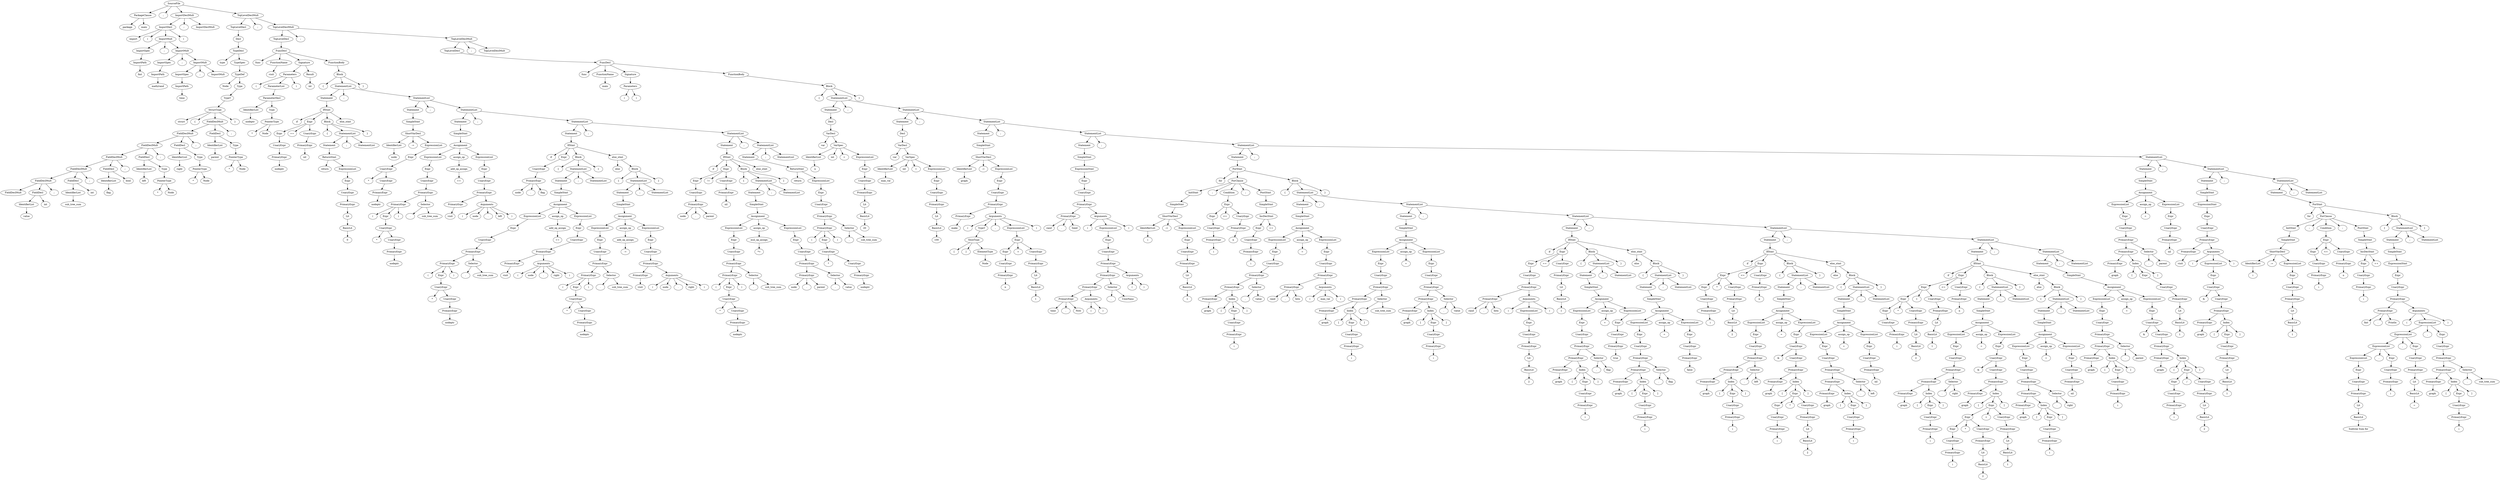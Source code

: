 digraph ParseTree {
0[label="SourceFile"]; 1[label="PackageClause"]; 0->1 ;
1[label="PackageClause"]; 2[label="package"]; 1->2 ;
1[label="PackageClause"]; 3[label="main"]; 1->3 ;
0[label="SourceFile"]; 4[label=";"]; 0->4 ;
0[label="SourceFile"]; 5[label="ImportDeclMult"]; 0->5 ;
5[label="ImportDeclMult"]; 6[label="ImportDecl"]; 5->6 ;
6[label="ImportDecl"]; 7[label="import"]; 6->7 ;
6[label="ImportDecl"]; 8[label="("]; 6->8 ;
6[label="ImportDecl"]; 9[label="ImportMult"]; 6->9 ;
9[label="ImportMult"]; 10[label="ImportSpec"]; 9->10 ;
10[label="ImportSpec"]; 11[label="ImportPath"]; 10->11 ;
11[label="ImportPath"]; 12[label="fmt"]; 11->12 ;
9[label="ImportMult"]; 13[label=";"]; 9->13 ;
9[label="ImportMult"]; 14[label="ImportMult"]; 9->14 ;
14[label="ImportMult"]; 15[label="ImportSpec"]; 14->15 ;
15[label="ImportSpec"]; 16[label="ImportPath"]; 15->16 ;
16[label="ImportPath"]; 17[label="math/rand"]; 16->17 ;
14[label="ImportMult"]; 18[label=";"]; 14->18 ;
14[label="ImportMult"]; 19[label="ImportMult"]; 14->19 ;
19[label="ImportMult"]; 20[label="ImportSpec"]; 19->20 ;
20[label="ImportSpec"]; 21[label="ImportPath"]; 20->21 ;
21[label="ImportPath"]; 22[label="time"]; 21->22 ;
19[label="ImportMult"]; 23[label=";"]; 19->23 ;
19[label="ImportMult"]; 24[label="ImportMult"]; 19->24 ;
6[label="ImportDecl"]; 25[label=")"]; 6->25 ;
5[label="ImportDeclMult"]; 26[label=";"]; 5->26 ;
5[label="ImportDeclMult"]; 27[label="ImportDeclMult"]; 5->27 ;
0[label="SourceFile"]; 28[label="TopLevelDeclMult"]; 0->28 ;
28[label="TopLevelDeclMult"]; 29[label="TopLevelDecl"]; 28->29 ;
29[label="TopLevelDecl"]; 30[label="Decl"]; 29->30 ;
30[label="Decl"]; 31[label="TypeDecl"]; 30->31 ;
31[label="TypeDecl"]; 32[label="type"]; 31->32 ;
31[label="TypeDecl"]; 33[label="TypeSpec"]; 31->33 ;
33[label="TypeSpec"]; 34[label="TypeDef"]; 33->34 ;
34[label="TypeDef"]; 35[label="Node"]; 34->35 ;
34[label="TypeDef"]; 36[label="Type"]; 34->36 ;
36[label="Type"]; 37[label="TypeT"]; 36->37 ;
37[label="TypeT"]; 38[label="StructType"]; 37->38 ;
38[label="StructType"]; 39[label="struct"]; 38->39 ;
38[label="StructType"]; 40[label="{"]; 38->40 ;
38[label="StructType"]; 41[label="FieldDeclMult"]; 38->41 ;
41[label="FieldDeclMult"]; 42[label="FieldDeclMult"]; 41->42 ;
42[label="FieldDeclMult"]; 43[label="FieldDeclMult"]; 42->43 ;
43[label="FieldDeclMult"]; 44[label="FieldDeclMult"]; 43->44 ;
44[label="FieldDeclMult"]; 45[label="FieldDeclMult"]; 44->45 ;
45[label="FieldDeclMult"]; 46[label="FieldDeclMult"]; 45->46 ;
46[label="FieldDeclMult"]; 47[label="FieldDeclMult"]; 46->47 ;
46[label="FieldDeclMult"]; 48[label="FieldDecl"]; 46->48 ;
48[label="FieldDecl"]; 49[label="IdentifierList"]; 48->49 ;
49[label="IdentifierList"]; 50[label="value"]; 49->50 ;
48[label="FieldDecl"]; 51[label="int"]; 48->51 ;
46[label="FieldDeclMult"]; 52[label=";"]; 46->52 ;
45[label="FieldDeclMult"]; 53[label="FieldDecl"]; 45->53 ;
53[label="FieldDecl"]; 54[label="IdentifierList"]; 53->54 ;
54[label="IdentifierList"]; 55[label="sub_tree_sum"]; 54->55 ;
53[label="FieldDecl"]; 56[label="int"]; 53->56 ;
45[label="FieldDeclMult"]; 57[label=";"]; 45->57 ;
44[label="FieldDeclMult"]; 58[label="FieldDecl"]; 44->58 ;
58[label="FieldDecl"]; 59[label="IdentifierList"]; 58->59 ;
59[label="IdentifierList"]; 60[label="flag"]; 59->60 ;
58[label="FieldDecl"]; 61[label="bool"]; 58->61 ;
44[label="FieldDeclMult"]; 62[label=";"]; 44->62 ;
43[label="FieldDeclMult"]; 63[label="FieldDecl"]; 43->63 ;
63[label="FieldDecl"]; 64[label="IdentifierList"]; 63->64 ;
64[label="IdentifierList"]; 65[label="left"]; 64->65 ;
63[label="FieldDecl"]; 66[label="Type"]; 63->66 ;
66[label="Type"]; 67[label="PointerType"]; 66->67 ;
67[label="PointerType"]; 68[label="*"]; 67->68 ;
67[label="PointerType"]; 69[label="Node"]; 67->69 ;
43[label="FieldDeclMult"]; 70[label=";"]; 43->70 ;
42[label="FieldDeclMult"]; 71[label="FieldDecl"]; 42->71 ;
71[label="FieldDecl"]; 72[label="IdentifierList"]; 71->72 ;
72[label="IdentifierList"]; 73[label="right"]; 72->73 ;
71[label="FieldDecl"]; 74[label="Type"]; 71->74 ;
74[label="Type"]; 75[label="PointerType"]; 74->75 ;
75[label="PointerType"]; 76[label="*"]; 75->76 ;
75[label="PointerType"]; 77[label="Node"]; 75->77 ;
42[label="FieldDeclMult"]; 78[label=";"]; 42->78 ;
41[label="FieldDeclMult"]; 79[label="FieldDecl"]; 41->79 ;
79[label="FieldDecl"]; 80[label="IdentifierList"]; 79->80 ;
80[label="IdentifierList"]; 81[label="parent"]; 80->81 ;
79[label="FieldDecl"]; 82[label="Type"]; 79->82 ;
82[label="Type"]; 83[label="PointerType"]; 82->83 ;
83[label="PointerType"]; 84[label="*"]; 83->84 ;
83[label="PointerType"]; 85[label="Node"]; 83->85 ;
41[label="FieldDeclMult"]; 86[label=";"]; 41->86 ;
38[label="StructType"]; 87[label="}"]; 38->87 ;
28[label="TopLevelDeclMult"]; 88[label=";"]; 28->88 ;
28[label="TopLevelDeclMult"]; 89[label="TopLevelDeclMult"]; 28->89 ;
89[label="TopLevelDeclMult"]; 90[label="TopLevelDecl"]; 89->90 ;
90[label="TopLevelDecl"]; 91[label="FuncDecl"]; 90->91 ;
91[label="FuncDecl"]; 92[label="func"]; 91->92 ;
91[label="FuncDecl"]; 93[label="FunctionName"]; 91->93 ;
93[label="FunctionName"]; 94[label="visit"]; 93->94 ;
91[label="FuncDecl"]; 95[label="Signature"]; 91->95 ;
95[label="Signature"]; 96[label="Parameters"]; 95->96 ;
96[label="Parameters"]; 97[label="("]; 96->97 ;
96[label="Parameters"]; 98[label="ParameterList"]; 96->98 ;
98[label="ParameterList"]; 99[label="ParameterDecl"]; 98->99 ;
99[label="ParameterDecl"]; 100[label="IdentifierList"]; 99->100 ;
100[label="IdentifierList"]; 101[label="nodeptr"]; 100->101 ;
99[label="ParameterDecl"]; 102[label="Type"]; 99->102 ;
102[label="Type"]; 103[label="PointerType"]; 102->103 ;
103[label="PointerType"]; 104[label="*"]; 103->104 ;
103[label="PointerType"]; 105[label="Node"]; 103->105 ;
96[label="Parameters"]; 106[label=")"]; 96->106 ;
95[label="Signature"]; 107[label="Result"]; 95->107 ;
107[label="Result"]; 108[label="int"]; 107->108 ;
91[label="FuncDecl"]; 109[label="FunctionBody"]; 91->109 ;
109[label="FunctionBody"]; 110[label="Block"]; 109->110 ;
110[label="Block"]; 111[label="{"]; 110->111 ;
110[label="Block"]; 112[label="StatementList"]; 110->112 ;
112[label="StatementList"]; 113[label="Statement"]; 112->113 ;
113[label="Statement"]; 114[label="IfStmt"]; 113->114 ;
114[label="IfStmt"]; 115[label="if"]; 114->115 ;
114[label="IfStmt"]; 116[label="Expr"]; 114->116 ;
116[label="Expr"]; 117[label="Expr"]; 116->117 ;
117[label="Expr"]; 118[label="UnaryExpr"]; 117->118 ;
118[label="UnaryExpr"]; 119[label="PrimaryExpr"]; 118->119 ;
119[label="PrimaryExpr"]; 120[label="nodeptr"]; 119->120 ;
116[label="Expr"]; 121[label="=="]; 116->121 ;
116[label="Expr"]; 122[label="UnaryExpr"]; 116->122 ;
122[label="UnaryExpr"]; 123[label="PrimaryExpr"]; 122->123 ;
123[label="PrimaryExpr"]; 124[label="nil"]; 123->124 ;
114[label="IfStmt"]; 125[label="Block"]; 114->125 ;
125[label="Block"]; 126[label="{"]; 125->126 ;
125[label="Block"]; 127[label="StatementList"]; 125->127 ;
127[label="StatementList"]; 128[label="Statement"]; 127->128 ;
128[label="Statement"]; 129[label="ReturnStmt"]; 128->129 ;
129[label="ReturnStmt"]; 130[label="return"]; 129->130 ;
129[label="ReturnStmt"]; 131[label="ExpressionList"]; 129->131 ;
131[label="ExpressionList"]; 132[label="Expr"]; 131->132 ;
132[label="Expr"]; 133[label="UnaryExpr"]; 132->133 ;
133[label="UnaryExpr"]; 134[label="PrimaryExpr"]; 133->134 ;
134[label="PrimaryExpr"]; 135[label="Lit"]; 134->135 ;
135[label="Lit"]; 136[label="BasicLit"]; 135->136 ;
136[label="BasicLit"]; 137[label="0"]; 136->137 ;
127[label="StatementList"]; 138[label=";"]; 127->138 ;
127[label="StatementList"]; 139[label="StatementList"]; 127->139 ;
125[label="Block"]; 140[label="}"]; 125->140 ;
114[label="IfStmt"]; 141[label="else_stmt"]; 114->141 ;
112[label="StatementList"]; 142[label=";"]; 112->142 ;
112[label="StatementList"]; 143[label="StatementList"]; 112->143 ;
143[label="StatementList"]; 144[label="Statement"]; 143->144 ;
144[label="Statement"]; 145[label="SimpleStmt"]; 144->145 ;
145[label="SimpleStmt"]; 146[label="ShortVarDecl"]; 145->146 ;
146[label="ShortVarDecl"]; 147[label="IdentifierList"]; 146->147 ;
147[label="IdentifierList"]; 148[label="node"]; 147->148 ;
146[label="ShortVarDecl"]; 149[label=":="]; 146->149 ;
146[label="ShortVarDecl"]; 150[label="ExpressionList"]; 146->150 ;
150[label="ExpressionList"]; 151[label="Expr"]; 150->151 ;
151[label="Expr"]; 152[label="UnaryExpr"]; 151->152 ;
152[label="UnaryExpr"]; 153[label="*"]; 152->153 ;
152[label="UnaryExpr"]; 154[label="UnaryExpr"]; 152->154 ;
154[label="UnaryExpr"]; 155[label="PrimaryExpr"]; 154->155 ;
155[label="PrimaryExpr"]; 156[label="nodeptr"]; 155->156 ;
143[label="StatementList"]; 157[label=";"]; 143->157 ;
143[label="StatementList"]; 158[label="StatementList"]; 143->158 ;
158[label="StatementList"]; 159[label="Statement"]; 158->159 ;
159[label="Statement"]; 160[label="SimpleStmt"]; 159->160 ;
160[label="SimpleStmt"]; 161[label="Assignment"]; 160->161 ;
161[label="Assignment"]; 162[label="ExpressionList"]; 161->162 ;
162[label="ExpressionList"]; 163[label="Expr"]; 162->163 ;
163[label="Expr"]; 164[label="UnaryExpr"]; 163->164 ;
164[label="UnaryExpr"]; 165[label="PrimaryExpr"]; 164->165 ;
165[label="PrimaryExpr"]; 166[label="PrimaryExpr"]; 165->166 ;
166[label="PrimaryExpr"]; 167[label="("]; 166->167 ;
166[label="PrimaryExpr"]; 168[label="Expr"]; 166->168 ;
168[label="Expr"]; 169[label="UnaryExpr"]; 168->169 ;
169[label="UnaryExpr"]; 170[label="*"]; 169->170 ;
169[label="UnaryExpr"]; 171[label="UnaryExpr"]; 169->171 ;
171[label="UnaryExpr"]; 172[label="PrimaryExpr"]; 171->172 ;
172[label="PrimaryExpr"]; 173[label="nodeptr"]; 172->173 ;
166[label="PrimaryExpr"]; 174[label=")"]; 166->174 ;
165[label="PrimaryExpr"]; 175[label="Selector"]; 165->175 ;
175[label="Selector"]; 176[label="."]; 175->176 ;
175[label="Selector"]; 177[label="sub_tree_sum"]; 175->177 ;
161[label="Assignment"]; 178[label="assign_op"]; 161->178 ;
178[label="assign_op"]; 179[label="add_op_assign"]; 178->179 ;
179[label="add_op_assign"]; 180[label="+="]; 179->180 ;
161[label="Assignment"]; 181[label="ExpressionList"]; 161->181 ;
181[label="ExpressionList"]; 182[label="Expr"]; 181->182 ;
182[label="Expr"]; 183[label="UnaryExpr"]; 182->183 ;
183[label="UnaryExpr"]; 184[label="PrimaryExpr"]; 183->184 ;
184[label="PrimaryExpr"]; 185[label="PrimaryExpr"]; 184->185 ;
185[label="PrimaryExpr"]; 186[label="visit"]; 185->186 ;
184[label="PrimaryExpr"]; 187[label="Arguments"]; 184->187 ;
187[label="Arguments"]; 188[label="("]; 187->188 ;
187[label="Arguments"]; 189[label="node"]; 187->189 ;
187[label="Arguments"]; 190[label="."]; 187->190 ;
187[label="Arguments"]; 191[label="left"]; 187->191 ;
187[label="Arguments"]; 192[label=")"]; 187->192 ;
158[label="StatementList"]; 193[label=";"]; 158->193 ;
158[label="StatementList"]; 194[label="StatementList"]; 158->194 ;
194[label="StatementList"]; 195[label="Statement"]; 194->195 ;
195[label="Statement"]; 196[label="IfStmt"]; 195->196 ;
196[label="IfStmt"]; 197[label="if"]; 196->197 ;
196[label="IfStmt"]; 198[label="Expr"]; 196->198 ;
198[label="Expr"]; 199[label="UnaryExpr"]; 198->199 ;
199[label="UnaryExpr"]; 200[label="PrimaryExpr"]; 199->200 ;
200[label="PrimaryExpr"]; 201[label="node"]; 200->201 ;
200[label="PrimaryExpr"]; 202[label="."]; 200->202 ;
200[label="PrimaryExpr"]; 203[label="flag"]; 200->203 ;
196[label="IfStmt"]; 204[label="Block"]; 196->204 ;
204[label="Block"]; 205[label="{"]; 204->205 ;
204[label="Block"]; 206[label="StatementList"]; 204->206 ;
206[label="StatementList"]; 207[label="Statement"]; 206->207 ;
207[label="Statement"]; 208[label="SimpleStmt"]; 207->208 ;
208[label="SimpleStmt"]; 209[label="Assignment"]; 208->209 ;
209[label="Assignment"]; 210[label="ExpressionList"]; 209->210 ;
210[label="ExpressionList"]; 211[label="Expr"]; 210->211 ;
211[label="Expr"]; 212[label="UnaryExpr"]; 211->212 ;
212[label="UnaryExpr"]; 213[label="PrimaryExpr"]; 212->213 ;
213[label="PrimaryExpr"]; 214[label="PrimaryExpr"]; 213->214 ;
214[label="PrimaryExpr"]; 215[label="("]; 214->215 ;
214[label="PrimaryExpr"]; 216[label="Expr"]; 214->216 ;
216[label="Expr"]; 217[label="UnaryExpr"]; 216->217 ;
217[label="UnaryExpr"]; 218[label="*"]; 217->218 ;
217[label="UnaryExpr"]; 219[label="UnaryExpr"]; 217->219 ;
219[label="UnaryExpr"]; 220[label="PrimaryExpr"]; 219->220 ;
220[label="PrimaryExpr"]; 221[label="nodeptr"]; 220->221 ;
214[label="PrimaryExpr"]; 222[label=")"]; 214->222 ;
213[label="PrimaryExpr"]; 223[label="Selector"]; 213->223 ;
223[label="Selector"]; 224[label="."]; 223->224 ;
223[label="Selector"]; 225[label="sub_tree_sum"]; 223->225 ;
209[label="Assignment"]; 226[label="assign_op"]; 209->226 ;
226[label="assign_op"]; 227[label="add_op_assign"]; 226->227 ;
227[label="add_op_assign"]; 228[label="+="]; 227->228 ;
209[label="Assignment"]; 229[label="ExpressionList"]; 209->229 ;
229[label="ExpressionList"]; 230[label="Expr"]; 229->230 ;
230[label="Expr"]; 231[label="UnaryExpr"]; 230->231 ;
231[label="UnaryExpr"]; 232[label="PrimaryExpr"]; 231->232 ;
232[label="PrimaryExpr"]; 233[label="PrimaryExpr"]; 232->233 ;
233[label="PrimaryExpr"]; 234[label="visit"]; 233->234 ;
232[label="PrimaryExpr"]; 235[label="Arguments"]; 232->235 ;
235[label="Arguments"]; 236[label="("]; 235->236 ;
235[label="Arguments"]; 237[label="node"]; 235->237 ;
235[label="Arguments"]; 238[label="."]; 235->238 ;
235[label="Arguments"]; 239[label="right"]; 235->239 ;
235[label="Arguments"]; 240[label=")"]; 235->240 ;
206[label="StatementList"]; 241[label=";"]; 206->241 ;
206[label="StatementList"]; 242[label="StatementList"]; 206->242 ;
204[label="Block"]; 243[label="}"]; 204->243 ;
196[label="IfStmt"]; 244[label="else_stmt"]; 196->244 ;
244[label="else_stmt"]; 245[label="else"]; 244->245 ;
244[label="else_stmt"]; 246[label="Block"]; 244->246 ;
246[label="Block"]; 247[label="{"]; 246->247 ;
246[label="Block"]; 248[label="StatementList"]; 246->248 ;
248[label="StatementList"]; 249[label="Statement"]; 248->249 ;
249[label="Statement"]; 250[label="SimpleStmt"]; 249->250 ;
250[label="SimpleStmt"]; 251[label="Assignment"]; 250->251 ;
251[label="Assignment"]; 252[label="ExpressionList"]; 251->252 ;
252[label="ExpressionList"]; 253[label="Expr"]; 252->253 ;
253[label="Expr"]; 254[label="UnaryExpr"]; 253->254 ;
254[label="UnaryExpr"]; 255[label="PrimaryExpr"]; 254->255 ;
255[label="PrimaryExpr"]; 256[label="PrimaryExpr"]; 255->256 ;
256[label="PrimaryExpr"]; 257[label="("]; 256->257 ;
256[label="PrimaryExpr"]; 258[label="Expr"]; 256->258 ;
258[label="Expr"]; 259[label="UnaryExpr"]; 258->259 ;
259[label="UnaryExpr"]; 260[label="*"]; 259->260 ;
259[label="UnaryExpr"]; 261[label="UnaryExpr"]; 259->261 ;
261[label="UnaryExpr"]; 262[label="PrimaryExpr"]; 261->262 ;
262[label="PrimaryExpr"]; 263[label="nodeptr"]; 262->263 ;
256[label="PrimaryExpr"]; 264[label=")"]; 256->264 ;
255[label="PrimaryExpr"]; 265[label="Selector"]; 255->265 ;
265[label="Selector"]; 266[label="."]; 265->266 ;
265[label="Selector"]; 267[label="sub_tree_sum"]; 265->267 ;
251[label="Assignment"]; 268[label="assign_op"]; 251->268 ;
268[label="assign_op"]; 269[label="add_op_assign"]; 268->269 ;
269[label="add_op_assign"]; 270[label="-="]; 269->270 ;
251[label="Assignment"]; 271[label="ExpressionList"]; 251->271 ;
271[label="ExpressionList"]; 272[label="Expr"]; 271->272 ;
272[label="Expr"]; 273[label="UnaryExpr"]; 272->273 ;
273[label="UnaryExpr"]; 274[label="PrimaryExpr"]; 273->274 ;
274[label="PrimaryExpr"]; 275[label="PrimaryExpr"]; 274->275 ;
275[label="PrimaryExpr"]; 276[label="visit"]; 275->276 ;
274[label="PrimaryExpr"]; 277[label="Arguments"]; 274->277 ;
277[label="Arguments"]; 278[label="("]; 277->278 ;
277[label="Arguments"]; 279[label="node"]; 277->279 ;
277[label="Arguments"]; 280[label="."]; 277->280 ;
277[label="Arguments"]; 281[label="right"]; 277->281 ;
277[label="Arguments"]; 282[label=")"]; 277->282 ;
248[label="StatementList"]; 283[label=";"]; 248->283 ;
248[label="StatementList"]; 284[label="StatementList"]; 248->284 ;
246[label="Block"]; 285[label="}"]; 246->285 ;
194[label="StatementList"]; 286[label=";"]; 194->286 ;
194[label="StatementList"]; 287[label="StatementList"]; 194->287 ;
287[label="StatementList"]; 288[label="Statement"]; 287->288 ;
288[label="Statement"]; 289[label="IfStmt"]; 288->289 ;
289[label="IfStmt"]; 290[label="if"]; 289->290 ;
289[label="IfStmt"]; 291[label="Expr"]; 289->291 ;
291[label="Expr"]; 292[label="Expr"]; 291->292 ;
292[label="Expr"]; 293[label="UnaryExpr"]; 292->293 ;
293[label="UnaryExpr"]; 294[label="PrimaryExpr"]; 293->294 ;
294[label="PrimaryExpr"]; 295[label="node"]; 294->295 ;
294[label="PrimaryExpr"]; 296[label="."]; 294->296 ;
294[label="PrimaryExpr"]; 297[label="parent"]; 294->297 ;
291[label="Expr"]; 298[label="!="]; 291->298 ;
291[label="Expr"]; 299[label="UnaryExpr"]; 291->299 ;
299[label="UnaryExpr"]; 300[label="PrimaryExpr"]; 299->300 ;
300[label="PrimaryExpr"]; 301[label="nil"]; 300->301 ;
289[label="IfStmt"]; 302[label="Block"]; 289->302 ;
302[label="Block"]; 303[label="{"]; 302->303 ;
302[label="Block"]; 304[label="StatementList"]; 302->304 ;
304[label="StatementList"]; 305[label="Statement"]; 304->305 ;
305[label="Statement"]; 306[label="SimpleStmt"]; 305->306 ;
306[label="SimpleStmt"]; 307[label="Assignment"]; 306->307 ;
307[label="Assignment"]; 308[label="ExpressionList"]; 307->308 ;
308[label="ExpressionList"]; 309[label="Expr"]; 308->309 ;
309[label="Expr"]; 310[label="UnaryExpr"]; 309->310 ;
310[label="UnaryExpr"]; 311[label="PrimaryExpr"]; 310->311 ;
311[label="PrimaryExpr"]; 312[label="PrimaryExpr"]; 311->312 ;
312[label="PrimaryExpr"]; 313[label="("]; 312->313 ;
312[label="PrimaryExpr"]; 314[label="Expr"]; 312->314 ;
314[label="Expr"]; 315[label="UnaryExpr"]; 314->315 ;
315[label="UnaryExpr"]; 316[label="*"]; 315->316 ;
315[label="UnaryExpr"]; 317[label="UnaryExpr"]; 315->317 ;
317[label="UnaryExpr"]; 318[label="PrimaryExpr"]; 317->318 ;
318[label="PrimaryExpr"]; 319[label="nodeptr"]; 318->319 ;
312[label="PrimaryExpr"]; 320[label=")"]; 312->320 ;
311[label="PrimaryExpr"]; 321[label="Selector"]; 311->321 ;
321[label="Selector"]; 322[label="."]; 321->322 ;
321[label="Selector"]; 323[label="sub_tree_sum"]; 321->323 ;
307[label="Assignment"]; 324[label="assign_op"]; 307->324 ;
324[label="assign_op"]; 325[label="mul_op_assign"]; 324->325 ;
325[label="mul_op_assign"]; 326[label="*="]; 325->326 ;
307[label="Assignment"]; 327[label="ExpressionList"]; 307->327 ;
327[label="ExpressionList"]; 328[label="Expr"]; 327->328 ;
328[label="Expr"]; 329[label="UnaryExpr"]; 328->329 ;
329[label="UnaryExpr"]; 330[label="PrimaryExpr"]; 329->330 ;
330[label="PrimaryExpr"]; 331[label="PrimaryExpr"]; 330->331 ;
331[label="PrimaryExpr"]; 332[label="node"]; 331->332 ;
331[label="PrimaryExpr"]; 333[label="."]; 331->333 ;
331[label="PrimaryExpr"]; 334[label="parent"]; 331->334 ;
330[label="PrimaryExpr"]; 335[label="Selector"]; 330->335 ;
335[label="Selector"]; 336[label="."]; 335->336 ;
335[label="Selector"]; 337[label="value"]; 335->337 ;
304[label="StatementList"]; 338[label=";"]; 304->338 ;
304[label="StatementList"]; 339[label="StatementList"]; 304->339 ;
302[label="Block"]; 340[label="}"]; 302->340 ;
289[label="IfStmt"]; 341[label="else_stmt"]; 289->341 ;
287[label="StatementList"]; 342[label=";"]; 287->342 ;
287[label="StatementList"]; 343[label="StatementList"]; 287->343 ;
343[label="StatementList"]; 344[label="Statement"]; 343->344 ;
344[label="Statement"]; 345[label="ReturnStmt"]; 344->345 ;
345[label="ReturnStmt"]; 346[label="return"]; 345->346 ;
345[label="ReturnStmt"]; 347[label="ExpressionList"]; 345->347 ;
347[label="ExpressionList"]; 348[label="Expr"]; 347->348 ;
348[label="Expr"]; 349[label="UnaryExpr"]; 348->349 ;
349[label="UnaryExpr"]; 350[label="PrimaryExpr"]; 349->350 ;
350[label="PrimaryExpr"]; 351[label="PrimaryExpr"]; 350->351 ;
351[label="PrimaryExpr"]; 352[label="("]; 351->352 ;
351[label="PrimaryExpr"]; 353[label="Expr"]; 351->353 ;
353[label="Expr"]; 354[label="UnaryExpr"]; 353->354 ;
354[label="UnaryExpr"]; 355[label="*"]; 354->355 ;
354[label="UnaryExpr"]; 356[label="UnaryExpr"]; 354->356 ;
356[label="UnaryExpr"]; 357[label="PrimaryExpr"]; 356->357 ;
357[label="PrimaryExpr"]; 358[label="nodeptr"]; 357->358 ;
351[label="PrimaryExpr"]; 359[label=")"]; 351->359 ;
350[label="PrimaryExpr"]; 360[label="Selector"]; 350->360 ;
360[label="Selector"]; 361[label="."]; 360->361 ;
360[label="Selector"]; 362[label="sub_tree_sum"]; 360->362 ;
343[label="StatementList"]; 363[label=";"]; 343->363 ;
343[label="StatementList"]; 364[label="StatementList"]; 343->364 ;
110[label="Block"]; 365[label="}"]; 110->365 ;
89[label="TopLevelDeclMult"]; 366[label=";"]; 89->366 ;
89[label="TopLevelDeclMult"]; 367[label="TopLevelDeclMult"]; 89->367 ;
367[label="TopLevelDeclMult"]; 368[label="TopLevelDecl"]; 367->368 ;
368[label="TopLevelDecl"]; 369[label="FuncDecl"]; 368->369 ;
369[label="FuncDecl"]; 370[label="func"]; 369->370 ;
369[label="FuncDecl"]; 371[label="FunctionName"]; 369->371 ;
371[label="FunctionName"]; 372[label="main"]; 371->372 ;
369[label="FuncDecl"]; 373[label="Signature"]; 369->373 ;
373[label="Signature"]; 374[label="Parameters"]; 373->374 ;
374[label="Parameters"]; 375[label="("]; 374->375 ;
374[label="Parameters"]; 376[label=")"]; 374->376 ;
369[label="FuncDecl"]; 377[label="FunctionBody"]; 369->377 ;
377[label="FunctionBody"]; 378[label="Block"]; 377->378 ;
378[label="Block"]; 379[label="{"]; 378->379 ;
378[label="Block"]; 380[label="StatementList"]; 378->380 ;
380[label="StatementList"]; 381[label="Statement"]; 380->381 ;
381[label="Statement"]; 382[label="Decl"]; 381->382 ;
382[label="Decl"]; 383[label="VarDecl"]; 382->383 ;
383[label="VarDecl"]; 384[label="var"]; 383->384 ;
383[label="VarDecl"]; 385[label="VarSpec"]; 383->385 ;
385[label="VarSpec"]; 386[label="IdentifierList"]; 385->386 ;
386[label="IdentifierList"]; 387[label="n"]; 386->387 ;
385[label="VarSpec"]; 388[label="int"]; 385->388 ;
385[label="VarSpec"]; 389[label="="]; 385->389 ;
385[label="VarSpec"]; 390[label="ExpressionList"]; 385->390 ;
390[label="ExpressionList"]; 391[label="Expr"]; 390->391 ;
391[label="Expr"]; 392[label="UnaryExpr"]; 391->392 ;
392[label="UnaryExpr"]; 393[label="PrimaryExpr"]; 392->393 ;
393[label="PrimaryExpr"]; 394[label="Lit"]; 393->394 ;
394[label="Lit"]; 395[label="BasicLit"]; 394->395 ;
395[label="BasicLit"]; 396[label="20"]; 395->396 ;
380[label="StatementList"]; 397[label=";"]; 380->397 ;
380[label="StatementList"]; 398[label="StatementList"]; 380->398 ;
398[label="StatementList"]; 399[label="Statement"]; 398->399 ;
399[label="Statement"]; 400[label="Decl"]; 399->400 ;
400[label="Decl"]; 401[label="VarDecl"]; 400->401 ;
401[label="VarDecl"]; 402[label="var"]; 401->402 ;
401[label="VarDecl"]; 403[label="VarSpec"]; 401->403 ;
403[label="VarSpec"]; 404[label="IdentifierList"]; 403->404 ;
404[label="IdentifierList"]; 405[label="max_val"]; 404->405 ;
403[label="VarSpec"]; 406[label="int"]; 403->406 ;
403[label="VarSpec"]; 407[label="="]; 403->407 ;
403[label="VarSpec"]; 408[label="ExpressionList"]; 403->408 ;
408[label="ExpressionList"]; 409[label="Expr"]; 408->409 ;
409[label="Expr"]; 410[label="UnaryExpr"]; 409->410 ;
410[label="UnaryExpr"]; 411[label="PrimaryExpr"]; 410->411 ;
411[label="PrimaryExpr"]; 412[label="Lit"]; 411->412 ;
412[label="Lit"]; 413[label="BasicLit"]; 412->413 ;
413[label="BasicLit"]; 414[label="100"]; 413->414 ;
398[label="StatementList"]; 415[label=";"]; 398->415 ;
398[label="StatementList"]; 416[label="StatementList"]; 398->416 ;
416[label="StatementList"]; 417[label="Statement"]; 416->417 ;
417[label="Statement"]; 418[label="SimpleStmt"]; 417->418 ;
418[label="SimpleStmt"]; 419[label="ShortVarDecl"]; 418->419 ;
419[label="ShortVarDecl"]; 420[label="IdentifierList"]; 419->420 ;
420[label="IdentifierList"]; 421[label="graph"]; 420->421 ;
419[label="ShortVarDecl"]; 422[label=":="]; 419->422 ;
419[label="ShortVarDecl"]; 423[label="ExpressionList"]; 419->423 ;
423[label="ExpressionList"]; 424[label="Expr"]; 423->424 ;
424[label="Expr"]; 425[label="UnaryExpr"]; 424->425 ;
425[label="UnaryExpr"]; 426[label="PrimaryExpr"]; 425->426 ;
426[label="PrimaryExpr"]; 427[label="PrimaryExpr"]; 426->427 ;
427[label="PrimaryExpr"]; 428[label="make"]; 427->428 ;
426[label="PrimaryExpr"]; 429[label="Arguments"]; 426->429 ;
429[label="Arguments"]; 430[label="("]; 429->430 ;
429[label="Arguments"]; 431[label="TypeT"]; 429->431 ;
431[label="TypeT"]; 432[label="SliceType"]; 431->432 ;
432[label="SliceType"]; 433[label="["]; 432->433 ;
432[label="SliceType"]; 434[label="]"]; 432->434 ;
432[label="SliceType"]; 435[label="ElementType"]; 432->435 ;
435[label="ElementType"]; 436[label="Node"]; 435->436 ;
429[label="Arguments"]; 437[label=","]; 429->437 ;
429[label="Arguments"]; 438[label="ExpressionList"]; 429->438 ;
438[label="ExpressionList"]; 439[label="Expr"]; 438->439 ;
439[label="Expr"]; 440[label="Expr"]; 439->440 ;
440[label="Expr"]; 441[label="UnaryExpr"]; 440->441 ;
441[label="UnaryExpr"]; 442[label="PrimaryExpr"]; 441->442 ;
442[label="PrimaryExpr"]; 443[label="n"]; 442->443 ;
439[label="Expr"]; 444[label="+"]; 439->444 ;
439[label="Expr"]; 445[label="UnaryExpr"]; 439->445 ;
445[label="UnaryExpr"]; 446[label="PrimaryExpr"]; 445->446 ;
446[label="PrimaryExpr"]; 447[label="Lit"]; 446->447 ;
447[label="Lit"]; 448[label="BasicLit"]; 447->448 ;
448[label="BasicLit"]; 449[label="1"]; 448->449 ;
429[label="Arguments"]; 450[label=")"]; 429->450 ;
416[label="StatementList"]; 451[label=";"]; 416->451 ;
416[label="StatementList"]; 452[label="StatementList"]; 416->452 ;
452[label="StatementList"]; 453[label="Statement"]; 452->453 ;
453[label="Statement"]; 454[label="SimpleStmt"]; 453->454 ;
454[label="SimpleStmt"]; 455[label="ExpressionStmt"]; 454->455 ;
455[label="ExpressionStmt"]; 456[label="Expr"]; 455->456 ;
456[label="Expr"]; 457[label="UnaryExpr"]; 456->457 ;
457[label="UnaryExpr"]; 458[label="PrimaryExpr"]; 457->458 ;
458[label="PrimaryExpr"]; 459[label="PrimaryExpr"]; 458->459 ;
459[label="PrimaryExpr"]; 460[label="rand"]; 459->460 ;
459[label="PrimaryExpr"]; 461[label="."]; 459->461 ;
459[label="PrimaryExpr"]; 462[label="Seed"]; 459->462 ;
458[label="PrimaryExpr"]; 463[label="Arguments"]; 458->463 ;
463[label="Arguments"]; 464[label="("]; 463->464 ;
463[label="Arguments"]; 465[label="ExpressionList"]; 463->465 ;
465[label="ExpressionList"]; 466[label="Expr"]; 465->466 ;
466[label="Expr"]; 467[label="UnaryExpr"]; 466->467 ;
467[label="UnaryExpr"]; 468[label="PrimaryExpr"]; 467->468 ;
468[label="PrimaryExpr"]; 469[label="PrimaryExpr"]; 468->469 ;
469[label="PrimaryExpr"]; 470[label="PrimaryExpr"]; 469->470 ;
470[label="PrimaryExpr"]; 471[label="PrimaryExpr"]; 470->471 ;
471[label="PrimaryExpr"]; 472[label="time"]; 471->472 ;
471[label="PrimaryExpr"]; 473[label="."]; 471->473 ;
471[label="PrimaryExpr"]; 474[label="Now"]; 471->474 ;
470[label="PrimaryExpr"]; 475[label="Arguments"]; 470->475 ;
475[label="Arguments"]; 476[label="("]; 475->476 ;
475[label="Arguments"]; 477[label=")"]; 475->477 ;
469[label="PrimaryExpr"]; 478[label="Selector"]; 469->478 ;
478[label="Selector"]; 479[label="."]; 478->479 ;
478[label="Selector"]; 480[label="UnixNano"]; 478->480 ;
468[label="PrimaryExpr"]; 481[label="Arguments"]; 468->481 ;
481[label="Arguments"]; 482[label="("]; 481->482 ;
481[label="Arguments"]; 483[label=")"]; 481->483 ;
463[label="Arguments"]; 484[label=")"]; 463->484 ;
452[label="StatementList"]; 485[label=";"]; 452->485 ;
452[label="StatementList"]; 486[label="StatementList"]; 452->486 ;
486[label="StatementList"]; 487[label="Statement"]; 486->487 ;
487[label="Statement"]; 488[label="ForStmt"]; 487->488 ;
488[label="ForStmt"]; 489[label="for"]; 488->489 ;
488[label="ForStmt"]; 490[label="ForClause"]; 488->490 ;
490[label="ForClause"]; 491[label="InitStmt"]; 490->491 ;
491[label="InitStmt"]; 492[label="SimpleStmt"]; 491->492 ;
492[label="SimpleStmt"]; 493[label="ShortVarDecl"]; 492->493 ;
493[label="ShortVarDecl"]; 494[label="IdentifierList"]; 493->494 ;
494[label="IdentifierList"]; 495[label="i"]; 494->495 ;
493[label="ShortVarDecl"]; 496[label=":="]; 493->496 ;
493[label="ShortVarDecl"]; 497[label="ExpressionList"]; 493->497 ;
497[label="ExpressionList"]; 498[label="Expr"]; 497->498 ;
498[label="Expr"]; 499[label="UnaryExpr"]; 498->499 ;
499[label="UnaryExpr"]; 500[label="PrimaryExpr"]; 499->500 ;
500[label="PrimaryExpr"]; 501[label="Lit"]; 500->501 ;
501[label="Lit"]; 502[label="BasicLit"]; 501->502 ;
502[label="BasicLit"]; 503[label="1"]; 502->503 ;
490[label="ForClause"]; 504[label=";"]; 490->504 ;
490[label="ForClause"]; 505[label="Condition"]; 490->505 ;
505[label="Condition"]; 506[label="Expr"]; 505->506 ;
506[label="Expr"]; 507[label="Expr"]; 506->507 ;
507[label="Expr"]; 508[label="UnaryExpr"]; 507->508 ;
508[label="UnaryExpr"]; 509[label="PrimaryExpr"]; 508->509 ;
509[label="PrimaryExpr"]; 510[label="i"]; 509->510 ;
506[label="Expr"]; 511[label="<="]; 506->511 ;
506[label="Expr"]; 512[label="UnaryExpr"]; 506->512 ;
512[label="UnaryExpr"]; 513[label="PrimaryExpr"]; 512->513 ;
513[label="PrimaryExpr"]; 514[label="n"]; 513->514 ;
490[label="ForClause"]; 515[label=";"]; 490->515 ;
490[label="ForClause"]; 516[label="PostStmt"]; 490->516 ;
516[label="PostStmt"]; 517[label="SimpleStmt"]; 516->517 ;
517[label="SimpleStmt"]; 518[label="IncDecStmt"]; 517->518 ;
518[label="IncDecStmt"]; 519[label="Expr"]; 518->519 ;
519[label="Expr"]; 520[label="UnaryExpr"]; 519->520 ;
520[label="UnaryExpr"]; 521[label="PrimaryExpr"]; 520->521 ;
521[label="PrimaryExpr"]; 522[label="i"]; 521->522 ;
518[label="IncDecStmt"]; 523[label="++"]; 518->523 ;
488[label="ForStmt"]; 524[label="Block"]; 488->524 ;
524[label="Block"]; 525[label="{"]; 524->525 ;
524[label="Block"]; 526[label="StatementList"]; 524->526 ;
526[label="StatementList"]; 527[label="Statement"]; 526->527 ;
527[label="Statement"]; 528[label="SimpleStmt"]; 527->528 ;
528[label="SimpleStmt"]; 529[label="Assignment"]; 528->529 ;
529[label="Assignment"]; 530[label="ExpressionList"]; 529->530 ;
530[label="ExpressionList"]; 531[label="Expr"]; 530->531 ;
531[label="Expr"]; 532[label="UnaryExpr"]; 531->532 ;
532[label="UnaryExpr"]; 533[label="PrimaryExpr"]; 532->533 ;
533[label="PrimaryExpr"]; 534[label="PrimaryExpr"]; 533->534 ;
534[label="PrimaryExpr"]; 535[label="PrimaryExpr"]; 534->535 ;
535[label="PrimaryExpr"]; 536[label="graph"]; 535->536 ;
534[label="PrimaryExpr"]; 537[label="Index"]; 534->537 ;
537[label="Index"]; 538[label="["]; 537->538 ;
537[label="Index"]; 539[label="Expr"]; 537->539 ;
539[label="Expr"]; 540[label="UnaryExpr"]; 539->540 ;
540[label="UnaryExpr"]; 541[label="PrimaryExpr"]; 540->541 ;
541[label="PrimaryExpr"]; 542[label="i"]; 541->542 ;
537[label="Index"]; 543[label="]"]; 537->543 ;
533[label="PrimaryExpr"]; 544[label="Selector"]; 533->544 ;
544[label="Selector"]; 545[label="."]; 544->545 ;
544[label="Selector"]; 546[label="value"]; 544->546 ;
529[label="Assignment"]; 547[label="assign_op"]; 529->547 ;
547[label="assign_op"]; 548[label="="]; 547->548 ;
529[label="Assignment"]; 549[label="ExpressionList"]; 529->549 ;
549[label="ExpressionList"]; 550[label="Expr"]; 549->550 ;
550[label="Expr"]; 551[label="UnaryExpr"]; 550->551 ;
551[label="UnaryExpr"]; 552[label="PrimaryExpr"]; 551->552 ;
552[label="PrimaryExpr"]; 553[label="PrimaryExpr"]; 552->553 ;
553[label="PrimaryExpr"]; 554[label="rand"]; 553->554 ;
553[label="PrimaryExpr"]; 555[label="."]; 553->555 ;
553[label="PrimaryExpr"]; 556[label="Intn"]; 553->556 ;
552[label="PrimaryExpr"]; 557[label="Arguments"]; 552->557 ;
557[label="Arguments"]; 558[label="("]; 557->558 ;
557[label="Arguments"]; 559[label="max_val"]; 557->559 ;
557[label="Arguments"]; 560[label=")"]; 557->560 ;
526[label="StatementList"]; 561[label=";"]; 526->561 ;
526[label="StatementList"]; 562[label="StatementList"]; 526->562 ;
562[label="StatementList"]; 563[label="Statement"]; 562->563 ;
563[label="Statement"]; 564[label="SimpleStmt"]; 563->564 ;
564[label="SimpleStmt"]; 565[label="Assignment"]; 564->565 ;
565[label="Assignment"]; 566[label="ExpressionList"]; 565->566 ;
566[label="ExpressionList"]; 567[label="Expr"]; 566->567 ;
567[label="Expr"]; 568[label="UnaryExpr"]; 567->568 ;
568[label="UnaryExpr"]; 569[label="PrimaryExpr"]; 568->569 ;
569[label="PrimaryExpr"]; 570[label="PrimaryExpr"]; 569->570 ;
570[label="PrimaryExpr"]; 571[label="PrimaryExpr"]; 570->571 ;
571[label="PrimaryExpr"]; 572[label="graph"]; 571->572 ;
570[label="PrimaryExpr"]; 573[label="Index"]; 570->573 ;
573[label="Index"]; 574[label="["]; 573->574 ;
573[label="Index"]; 575[label="Expr"]; 573->575 ;
575[label="Expr"]; 576[label="UnaryExpr"]; 575->576 ;
576[label="UnaryExpr"]; 577[label="PrimaryExpr"]; 576->577 ;
577[label="PrimaryExpr"]; 578[label="i"]; 577->578 ;
573[label="Index"]; 579[label="]"]; 573->579 ;
569[label="PrimaryExpr"]; 580[label="Selector"]; 569->580 ;
580[label="Selector"]; 581[label="."]; 580->581 ;
580[label="Selector"]; 582[label="sub_tree_sum"]; 580->582 ;
565[label="Assignment"]; 583[label="assign_op"]; 565->583 ;
583[label="assign_op"]; 584[label="="]; 583->584 ;
565[label="Assignment"]; 585[label="ExpressionList"]; 565->585 ;
585[label="ExpressionList"]; 586[label="Expr"]; 585->586 ;
586[label="Expr"]; 587[label="UnaryExpr"]; 586->587 ;
587[label="UnaryExpr"]; 588[label="PrimaryExpr"]; 587->588 ;
588[label="PrimaryExpr"]; 589[label="PrimaryExpr"]; 588->589 ;
589[label="PrimaryExpr"]; 590[label="PrimaryExpr"]; 589->590 ;
590[label="PrimaryExpr"]; 591[label="graph"]; 590->591 ;
589[label="PrimaryExpr"]; 592[label="Index"]; 589->592 ;
592[label="Index"]; 593[label="["]; 592->593 ;
592[label="Index"]; 594[label="Expr"]; 592->594 ;
594[label="Expr"]; 595[label="UnaryExpr"]; 594->595 ;
595[label="UnaryExpr"]; 596[label="PrimaryExpr"]; 595->596 ;
596[label="PrimaryExpr"]; 597[label="i"]; 596->597 ;
592[label="Index"]; 598[label="]"]; 592->598 ;
588[label="PrimaryExpr"]; 599[label="Selector"]; 588->599 ;
599[label="Selector"]; 600[label="."]; 599->600 ;
599[label="Selector"]; 601[label="value"]; 599->601 ;
562[label="StatementList"]; 602[label=";"]; 562->602 ;
562[label="StatementList"]; 603[label="StatementList"]; 562->603 ;
603[label="StatementList"]; 604[label="Statement"]; 603->604 ;
604[label="Statement"]; 605[label="IfStmt"]; 604->605 ;
605[label="IfStmt"]; 606[label="if"]; 605->606 ;
605[label="IfStmt"]; 607[label="Expr"]; 605->607 ;
607[label="Expr"]; 608[label="Expr"]; 607->608 ;
608[label="Expr"]; 609[label="UnaryExpr"]; 608->609 ;
609[label="UnaryExpr"]; 610[label="PrimaryExpr"]; 609->610 ;
610[label="PrimaryExpr"]; 611[label="PrimaryExpr"]; 610->611 ;
611[label="PrimaryExpr"]; 612[label="rand"]; 611->612 ;
611[label="PrimaryExpr"]; 613[label="."]; 611->613 ;
611[label="PrimaryExpr"]; 614[label="Intn"]; 611->614 ;
610[label="PrimaryExpr"]; 615[label="Arguments"]; 610->615 ;
615[label="Arguments"]; 616[label="("]; 615->616 ;
615[label="Arguments"]; 617[label="ExpressionList"]; 615->617 ;
617[label="ExpressionList"]; 618[label="Expr"]; 617->618 ;
618[label="Expr"]; 619[label="UnaryExpr"]; 618->619 ;
619[label="UnaryExpr"]; 620[label="PrimaryExpr"]; 619->620 ;
620[label="PrimaryExpr"]; 621[label="Lit"]; 620->621 ;
621[label="Lit"]; 622[label="BasicLit"]; 621->622 ;
622[label="BasicLit"]; 623[label="2"]; 622->623 ;
615[label="Arguments"]; 624[label=")"]; 615->624 ;
607[label="Expr"]; 625[label="=="]; 607->625 ;
607[label="Expr"]; 626[label="UnaryExpr"]; 607->626 ;
626[label="UnaryExpr"]; 627[label="PrimaryExpr"]; 626->627 ;
627[label="PrimaryExpr"]; 628[label="Lit"]; 627->628 ;
628[label="Lit"]; 629[label="BasicLit"]; 628->629 ;
629[label="BasicLit"]; 630[label="1"]; 629->630 ;
605[label="IfStmt"]; 631[label="Block"]; 605->631 ;
631[label="Block"]; 632[label="{"]; 631->632 ;
631[label="Block"]; 633[label="StatementList"]; 631->633 ;
633[label="StatementList"]; 634[label="Statement"]; 633->634 ;
634[label="Statement"]; 635[label="SimpleStmt"]; 634->635 ;
635[label="SimpleStmt"]; 636[label="Assignment"]; 635->636 ;
636[label="Assignment"]; 637[label="ExpressionList"]; 636->637 ;
637[label="ExpressionList"]; 638[label="Expr"]; 637->638 ;
638[label="Expr"]; 639[label="UnaryExpr"]; 638->639 ;
639[label="UnaryExpr"]; 640[label="PrimaryExpr"]; 639->640 ;
640[label="PrimaryExpr"]; 641[label="PrimaryExpr"]; 640->641 ;
641[label="PrimaryExpr"]; 642[label="PrimaryExpr"]; 641->642 ;
642[label="PrimaryExpr"]; 643[label="graph"]; 642->643 ;
641[label="PrimaryExpr"]; 644[label="Index"]; 641->644 ;
644[label="Index"]; 645[label="["]; 644->645 ;
644[label="Index"]; 646[label="Expr"]; 644->646 ;
646[label="Expr"]; 647[label="UnaryExpr"]; 646->647 ;
647[label="UnaryExpr"]; 648[label="PrimaryExpr"]; 647->648 ;
648[label="PrimaryExpr"]; 649[label="i"]; 648->649 ;
644[label="Index"]; 650[label="]"]; 644->650 ;
640[label="PrimaryExpr"]; 651[label="Selector"]; 640->651 ;
651[label="Selector"]; 652[label="."]; 651->652 ;
651[label="Selector"]; 653[label="flag"]; 651->653 ;
636[label="Assignment"]; 654[label="assign_op"]; 636->654 ;
654[label="assign_op"]; 655[label="="]; 654->655 ;
636[label="Assignment"]; 656[label="ExpressionList"]; 636->656 ;
656[label="ExpressionList"]; 657[label="Expr"]; 656->657 ;
657[label="Expr"]; 658[label="UnaryExpr"]; 657->658 ;
658[label="UnaryExpr"]; 659[label="PrimaryExpr"]; 658->659 ;
659[label="PrimaryExpr"]; 660[label="true"]; 659->660 ;
633[label="StatementList"]; 661[label=";"]; 633->661 ;
633[label="StatementList"]; 662[label="StatementList"]; 633->662 ;
631[label="Block"]; 663[label="}"]; 631->663 ;
605[label="IfStmt"]; 664[label="else_stmt"]; 605->664 ;
664[label="else_stmt"]; 665[label="else"]; 664->665 ;
664[label="else_stmt"]; 666[label="Block"]; 664->666 ;
666[label="Block"]; 667[label="{"]; 666->667 ;
666[label="Block"]; 668[label="StatementList"]; 666->668 ;
668[label="StatementList"]; 669[label="Statement"]; 668->669 ;
669[label="Statement"]; 670[label="SimpleStmt"]; 669->670 ;
670[label="SimpleStmt"]; 671[label="Assignment"]; 670->671 ;
671[label="Assignment"]; 672[label="ExpressionList"]; 671->672 ;
672[label="ExpressionList"]; 673[label="Expr"]; 672->673 ;
673[label="Expr"]; 674[label="UnaryExpr"]; 673->674 ;
674[label="UnaryExpr"]; 675[label="PrimaryExpr"]; 674->675 ;
675[label="PrimaryExpr"]; 676[label="PrimaryExpr"]; 675->676 ;
676[label="PrimaryExpr"]; 677[label="PrimaryExpr"]; 676->677 ;
677[label="PrimaryExpr"]; 678[label="graph"]; 677->678 ;
676[label="PrimaryExpr"]; 679[label="Index"]; 676->679 ;
679[label="Index"]; 680[label="["]; 679->680 ;
679[label="Index"]; 681[label="Expr"]; 679->681 ;
681[label="Expr"]; 682[label="UnaryExpr"]; 681->682 ;
682[label="UnaryExpr"]; 683[label="PrimaryExpr"]; 682->683 ;
683[label="PrimaryExpr"]; 684[label="i"]; 683->684 ;
679[label="Index"]; 685[label="]"]; 679->685 ;
675[label="PrimaryExpr"]; 686[label="Selector"]; 675->686 ;
686[label="Selector"]; 687[label="."]; 686->687 ;
686[label="Selector"]; 688[label="flag"]; 686->688 ;
671[label="Assignment"]; 689[label="assign_op"]; 671->689 ;
689[label="assign_op"]; 690[label="="]; 689->690 ;
671[label="Assignment"]; 691[label="ExpressionList"]; 671->691 ;
691[label="ExpressionList"]; 692[label="Expr"]; 691->692 ;
692[label="Expr"]; 693[label="UnaryExpr"]; 692->693 ;
693[label="UnaryExpr"]; 694[label="PrimaryExpr"]; 693->694 ;
694[label="PrimaryExpr"]; 695[label="false"]; 694->695 ;
668[label="StatementList"]; 696[label=";"]; 668->696 ;
668[label="StatementList"]; 697[label="StatementList"]; 668->697 ;
666[label="Block"]; 698[label="}"]; 666->698 ;
603[label="StatementList"]; 699[label=";"]; 603->699 ;
603[label="StatementList"]; 700[label="StatementList"]; 603->700 ;
700[label="StatementList"]; 701[label="Statement"]; 700->701 ;
701[label="Statement"]; 702[label="IfStmt"]; 701->702 ;
702[label="IfStmt"]; 703[label="if"]; 702->703 ;
702[label="IfStmt"]; 704[label="Expr"]; 702->704 ;
704[label="Expr"]; 705[label="Expr"]; 704->705 ;
705[label="Expr"]; 706[label="Expr"]; 705->706 ;
706[label="Expr"]; 707[label="UnaryExpr"]; 706->707 ;
707[label="UnaryExpr"]; 708[label="PrimaryExpr"]; 707->708 ;
708[label="PrimaryExpr"]; 709[label="i"]; 708->709 ;
705[label="Expr"]; 710[label="*"]; 705->710 ;
705[label="Expr"]; 711[label="UnaryExpr"]; 705->711 ;
711[label="UnaryExpr"]; 712[label="PrimaryExpr"]; 711->712 ;
712[label="PrimaryExpr"]; 713[label="Lit"]; 712->713 ;
713[label="Lit"]; 714[label="BasicLit"]; 713->714 ;
714[label="BasicLit"]; 715[label="2"]; 714->715 ;
704[label="Expr"]; 716[label="<="]; 704->716 ;
704[label="Expr"]; 717[label="UnaryExpr"]; 704->717 ;
717[label="UnaryExpr"]; 718[label="PrimaryExpr"]; 717->718 ;
718[label="PrimaryExpr"]; 719[label="n"]; 718->719 ;
702[label="IfStmt"]; 720[label="Block"]; 702->720 ;
720[label="Block"]; 721[label="{"]; 720->721 ;
720[label="Block"]; 722[label="StatementList"]; 720->722 ;
722[label="StatementList"]; 723[label="Statement"]; 722->723 ;
723[label="Statement"]; 724[label="SimpleStmt"]; 723->724 ;
724[label="SimpleStmt"]; 725[label="Assignment"]; 724->725 ;
725[label="Assignment"]; 726[label="ExpressionList"]; 725->726 ;
726[label="ExpressionList"]; 727[label="Expr"]; 726->727 ;
727[label="Expr"]; 728[label="UnaryExpr"]; 727->728 ;
728[label="UnaryExpr"]; 729[label="PrimaryExpr"]; 728->729 ;
729[label="PrimaryExpr"]; 730[label="PrimaryExpr"]; 729->730 ;
730[label="PrimaryExpr"]; 731[label="PrimaryExpr"]; 730->731 ;
731[label="PrimaryExpr"]; 732[label="graph"]; 731->732 ;
730[label="PrimaryExpr"]; 733[label="Index"]; 730->733 ;
733[label="Index"]; 734[label="["]; 733->734 ;
733[label="Index"]; 735[label="Expr"]; 733->735 ;
735[label="Expr"]; 736[label="UnaryExpr"]; 735->736 ;
736[label="UnaryExpr"]; 737[label="PrimaryExpr"]; 736->737 ;
737[label="PrimaryExpr"]; 738[label="i"]; 737->738 ;
733[label="Index"]; 739[label="]"]; 733->739 ;
729[label="PrimaryExpr"]; 740[label="Selector"]; 729->740 ;
740[label="Selector"]; 741[label="."]; 740->741 ;
740[label="Selector"]; 742[label="left"]; 740->742 ;
725[label="Assignment"]; 743[label="assign_op"]; 725->743 ;
743[label="assign_op"]; 744[label="="]; 743->744 ;
725[label="Assignment"]; 745[label="ExpressionList"]; 725->745 ;
745[label="ExpressionList"]; 746[label="Expr"]; 745->746 ;
746[label="Expr"]; 747[label="UnaryExpr"]; 746->747 ;
747[label="UnaryExpr"]; 748[label="&"]; 747->748 ;
747[label="UnaryExpr"]; 749[label="UnaryExpr"]; 747->749 ;
749[label="UnaryExpr"]; 750[label="PrimaryExpr"]; 749->750 ;
750[label="PrimaryExpr"]; 751[label="PrimaryExpr"]; 750->751 ;
751[label="PrimaryExpr"]; 752[label="graph"]; 751->752 ;
750[label="PrimaryExpr"]; 753[label="Index"]; 750->753 ;
753[label="Index"]; 754[label="["]; 753->754 ;
753[label="Index"]; 755[label="Expr"]; 753->755 ;
755[label="Expr"]; 756[label="Expr"]; 755->756 ;
756[label="Expr"]; 757[label="UnaryExpr"]; 756->757 ;
757[label="UnaryExpr"]; 758[label="PrimaryExpr"]; 757->758 ;
758[label="PrimaryExpr"]; 759[label="i"]; 758->759 ;
755[label="Expr"]; 760[label="*"]; 755->760 ;
755[label="Expr"]; 761[label="UnaryExpr"]; 755->761 ;
761[label="UnaryExpr"]; 762[label="PrimaryExpr"]; 761->762 ;
762[label="PrimaryExpr"]; 763[label="Lit"]; 762->763 ;
763[label="Lit"]; 764[label="BasicLit"]; 763->764 ;
764[label="BasicLit"]; 765[label="2"]; 764->765 ;
753[label="Index"]; 766[label="]"]; 753->766 ;
722[label="StatementList"]; 767[label=";"]; 722->767 ;
722[label="StatementList"]; 768[label="StatementList"]; 722->768 ;
720[label="Block"]; 769[label="}"]; 720->769 ;
702[label="IfStmt"]; 770[label="else_stmt"]; 702->770 ;
770[label="else_stmt"]; 771[label="else"]; 770->771 ;
770[label="else_stmt"]; 772[label="Block"]; 770->772 ;
772[label="Block"]; 773[label="{"]; 772->773 ;
772[label="Block"]; 774[label="StatementList"]; 772->774 ;
774[label="StatementList"]; 775[label="Statement"]; 774->775 ;
775[label="Statement"]; 776[label="SimpleStmt"]; 775->776 ;
776[label="SimpleStmt"]; 777[label="Assignment"]; 776->777 ;
777[label="Assignment"]; 778[label="ExpressionList"]; 777->778 ;
778[label="ExpressionList"]; 779[label="Expr"]; 778->779 ;
779[label="Expr"]; 780[label="UnaryExpr"]; 779->780 ;
780[label="UnaryExpr"]; 781[label="PrimaryExpr"]; 780->781 ;
781[label="PrimaryExpr"]; 782[label="PrimaryExpr"]; 781->782 ;
782[label="PrimaryExpr"]; 783[label="PrimaryExpr"]; 782->783 ;
783[label="PrimaryExpr"]; 784[label="graph"]; 783->784 ;
782[label="PrimaryExpr"]; 785[label="Index"]; 782->785 ;
785[label="Index"]; 786[label="["]; 785->786 ;
785[label="Index"]; 787[label="Expr"]; 785->787 ;
787[label="Expr"]; 788[label="UnaryExpr"]; 787->788 ;
788[label="UnaryExpr"]; 789[label="PrimaryExpr"]; 788->789 ;
789[label="PrimaryExpr"]; 790[label="i"]; 789->790 ;
785[label="Index"]; 791[label="]"]; 785->791 ;
781[label="PrimaryExpr"]; 792[label="Selector"]; 781->792 ;
792[label="Selector"]; 793[label="."]; 792->793 ;
792[label="Selector"]; 794[label="left"]; 792->794 ;
777[label="Assignment"]; 795[label="assign_op"]; 777->795 ;
795[label="assign_op"]; 796[label="="]; 795->796 ;
777[label="Assignment"]; 797[label="ExpressionList"]; 777->797 ;
797[label="ExpressionList"]; 798[label="Expr"]; 797->798 ;
798[label="Expr"]; 799[label="UnaryExpr"]; 798->799 ;
799[label="UnaryExpr"]; 800[label="PrimaryExpr"]; 799->800 ;
800[label="PrimaryExpr"]; 801[label="nil"]; 800->801 ;
774[label="StatementList"]; 802[label=";"]; 774->802 ;
774[label="StatementList"]; 803[label="StatementList"]; 774->803 ;
772[label="Block"]; 804[label="}"]; 772->804 ;
700[label="StatementList"]; 805[label=";"]; 700->805 ;
700[label="StatementList"]; 806[label="StatementList"]; 700->806 ;
806[label="StatementList"]; 807[label="Statement"]; 806->807 ;
807[label="Statement"]; 808[label="IfStmt"]; 807->808 ;
808[label="IfStmt"]; 809[label="if"]; 808->809 ;
808[label="IfStmt"]; 810[label="Expr"]; 808->810 ;
810[label="Expr"]; 811[label="Expr"]; 810->811 ;
811[label="Expr"]; 812[label="Expr"]; 811->812 ;
812[label="Expr"]; 813[label="Expr"]; 812->813 ;
813[label="Expr"]; 814[label="UnaryExpr"]; 813->814 ;
814[label="UnaryExpr"]; 815[label="PrimaryExpr"]; 814->815 ;
815[label="PrimaryExpr"]; 816[label="i"]; 815->816 ;
812[label="Expr"]; 817[label="*"]; 812->817 ;
812[label="Expr"]; 818[label="UnaryExpr"]; 812->818 ;
818[label="UnaryExpr"]; 819[label="PrimaryExpr"]; 818->819 ;
819[label="PrimaryExpr"]; 820[label="Lit"]; 819->820 ;
820[label="Lit"]; 821[label="BasicLit"]; 820->821 ;
821[label="BasicLit"]; 822[label="2"]; 821->822 ;
811[label="Expr"]; 823[label="+"]; 811->823 ;
811[label="Expr"]; 824[label="UnaryExpr"]; 811->824 ;
824[label="UnaryExpr"]; 825[label="PrimaryExpr"]; 824->825 ;
825[label="PrimaryExpr"]; 826[label="Lit"]; 825->826 ;
826[label="Lit"]; 827[label="BasicLit"]; 826->827 ;
827[label="BasicLit"]; 828[label="1"]; 827->828 ;
810[label="Expr"]; 829[label="<="]; 810->829 ;
810[label="Expr"]; 830[label="UnaryExpr"]; 810->830 ;
830[label="UnaryExpr"]; 831[label="PrimaryExpr"]; 830->831 ;
831[label="PrimaryExpr"]; 832[label="n"]; 831->832 ;
808[label="IfStmt"]; 833[label="Block"]; 808->833 ;
833[label="Block"]; 834[label="{"]; 833->834 ;
833[label="Block"]; 835[label="StatementList"]; 833->835 ;
835[label="StatementList"]; 836[label="Statement"]; 835->836 ;
836[label="Statement"]; 837[label="SimpleStmt"]; 836->837 ;
837[label="SimpleStmt"]; 838[label="Assignment"]; 837->838 ;
838[label="Assignment"]; 839[label="ExpressionList"]; 838->839 ;
839[label="ExpressionList"]; 840[label="Expr"]; 839->840 ;
840[label="Expr"]; 841[label="UnaryExpr"]; 840->841 ;
841[label="UnaryExpr"]; 842[label="PrimaryExpr"]; 841->842 ;
842[label="PrimaryExpr"]; 843[label="PrimaryExpr"]; 842->843 ;
843[label="PrimaryExpr"]; 844[label="PrimaryExpr"]; 843->844 ;
844[label="PrimaryExpr"]; 845[label="graph"]; 844->845 ;
843[label="PrimaryExpr"]; 846[label="Index"]; 843->846 ;
846[label="Index"]; 847[label="["]; 846->847 ;
846[label="Index"]; 848[label="Expr"]; 846->848 ;
848[label="Expr"]; 849[label="UnaryExpr"]; 848->849 ;
849[label="UnaryExpr"]; 850[label="PrimaryExpr"]; 849->850 ;
850[label="PrimaryExpr"]; 851[label="i"]; 850->851 ;
846[label="Index"]; 852[label="]"]; 846->852 ;
842[label="PrimaryExpr"]; 853[label="Selector"]; 842->853 ;
853[label="Selector"]; 854[label="."]; 853->854 ;
853[label="Selector"]; 855[label="right"]; 853->855 ;
838[label="Assignment"]; 856[label="assign_op"]; 838->856 ;
856[label="assign_op"]; 857[label="="]; 856->857 ;
838[label="Assignment"]; 858[label="ExpressionList"]; 838->858 ;
858[label="ExpressionList"]; 859[label="Expr"]; 858->859 ;
859[label="Expr"]; 860[label="UnaryExpr"]; 859->860 ;
860[label="UnaryExpr"]; 861[label="&"]; 860->861 ;
860[label="UnaryExpr"]; 862[label="UnaryExpr"]; 860->862 ;
862[label="UnaryExpr"]; 863[label="PrimaryExpr"]; 862->863 ;
863[label="PrimaryExpr"]; 864[label="PrimaryExpr"]; 863->864 ;
864[label="PrimaryExpr"]; 865[label="graph"]; 864->865 ;
863[label="PrimaryExpr"]; 866[label="Index"]; 863->866 ;
866[label="Index"]; 867[label="["]; 866->867 ;
866[label="Index"]; 868[label="Expr"]; 866->868 ;
868[label="Expr"]; 869[label="Expr"]; 868->869 ;
869[label="Expr"]; 870[label="Expr"]; 869->870 ;
870[label="Expr"]; 871[label="UnaryExpr"]; 870->871 ;
871[label="UnaryExpr"]; 872[label="PrimaryExpr"]; 871->872 ;
872[label="PrimaryExpr"]; 873[label="i"]; 872->873 ;
869[label="Expr"]; 874[label="*"]; 869->874 ;
869[label="Expr"]; 875[label="UnaryExpr"]; 869->875 ;
875[label="UnaryExpr"]; 876[label="PrimaryExpr"]; 875->876 ;
876[label="PrimaryExpr"]; 877[label="Lit"]; 876->877 ;
877[label="Lit"]; 878[label="BasicLit"]; 877->878 ;
878[label="BasicLit"]; 879[label="2"]; 878->879 ;
868[label="Expr"]; 880[label="+"]; 868->880 ;
868[label="Expr"]; 881[label="UnaryExpr"]; 868->881 ;
881[label="UnaryExpr"]; 882[label="PrimaryExpr"]; 881->882 ;
882[label="PrimaryExpr"]; 883[label="Lit"]; 882->883 ;
883[label="Lit"]; 884[label="BasicLit"]; 883->884 ;
884[label="BasicLit"]; 885[label="1"]; 884->885 ;
866[label="Index"]; 886[label="]"]; 866->886 ;
835[label="StatementList"]; 887[label=";"]; 835->887 ;
835[label="StatementList"]; 888[label="StatementList"]; 835->888 ;
833[label="Block"]; 889[label="}"]; 833->889 ;
808[label="IfStmt"]; 890[label="else_stmt"]; 808->890 ;
890[label="else_stmt"]; 891[label="else"]; 890->891 ;
890[label="else_stmt"]; 892[label="Block"]; 890->892 ;
892[label="Block"]; 893[label="{"]; 892->893 ;
892[label="Block"]; 894[label="StatementList"]; 892->894 ;
894[label="StatementList"]; 895[label="Statement"]; 894->895 ;
895[label="Statement"]; 896[label="SimpleStmt"]; 895->896 ;
896[label="SimpleStmt"]; 897[label="Assignment"]; 896->897 ;
897[label="Assignment"]; 898[label="ExpressionList"]; 897->898 ;
898[label="ExpressionList"]; 899[label="Expr"]; 898->899 ;
899[label="Expr"]; 900[label="UnaryExpr"]; 899->900 ;
900[label="UnaryExpr"]; 901[label="PrimaryExpr"]; 900->901 ;
901[label="PrimaryExpr"]; 902[label="PrimaryExpr"]; 901->902 ;
902[label="PrimaryExpr"]; 903[label="PrimaryExpr"]; 902->903 ;
903[label="PrimaryExpr"]; 904[label="graph"]; 903->904 ;
902[label="PrimaryExpr"]; 905[label="Index"]; 902->905 ;
905[label="Index"]; 906[label="["]; 905->906 ;
905[label="Index"]; 907[label="Expr"]; 905->907 ;
907[label="Expr"]; 908[label="UnaryExpr"]; 907->908 ;
908[label="UnaryExpr"]; 909[label="PrimaryExpr"]; 908->909 ;
909[label="PrimaryExpr"]; 910[label="i"]; 909->910 ;
905[label="Index"]; 911[label="]"]; 905->911 ;
901[label="PrimaryExpr"]; 912[label="Selector"]; 901->912 ;
912[label="Selector"]; 913[label="."]; 912->913 ;
912[label="Selector"]; 914[label="right"]; 912->914 ;
897[label="Assignment"]; 915[label="assign_op"]; 897->915 ;
915[label="assign_op"]; 916[label="="]; 915->916 ;
897[label="Assignment"]; 917[label="ExpressionList"]; 897->917 ;
917[label="ExpressionList"]; 918[label="Expr"]; 917->918 ;
918[label="Expr"]; 919[label="UnaryExpr"]; 918->919 ;
919[label="UnaryExpr"]; 920[label="PrimaryExpr"]; 919->920 ;
920[label="PrimaryExpr"]; 921[label="nil"]; 920->921 ;
894[label="StatementList"]; 922[label=";"]; 894->922 ;
894[label="StatementList"]; 923[label="StatementList"]; 894->923 ;
892[label="Block"]; 924[label="}"]; 892->924 ;
806[label="StatementList"]; 925[label=";"]; 806->925 ;
806[label="StatementList"]; 926[label="StatementList"]; 806->926 ;
926[label="StatementList"]; 927[label="Statement"]; 926->927 ;
927[label="Statement"]; 928[label="SimpleStmt"]; 927->928 ;
928[label="SimpleStmt"]; 929[label="Assignment"]; 928->929 ;
929[label="Assignment"]; 930[label="ExpressionList"]; 929->930 ;
930[label="ExpressionList"]; 931[label="Expr"]; 930->931 ;
931[label="Expr"]; 932[label="UnaryExpr"]; 931->932 ;
932[label="UnaryExpr"]; 933[label="PrimaryExpr"]; 932->933 ;
933[label="PrimaryExpr"]; 934[label="PrimaryExpr"]; 933->934 ;
934[label="PrimaryExpr"]; 935[label="PrimaryExpr"]; 934->935 ;
935[label="PrimaryExpr"]; 936[label="graph"]; 935->936 ;
934[label="PrimaryExpr"]; 937[label="Index"]; 934->937 ;
937[label="Index"]; 938[label="["]; 937->938 ;
937[label="Index"]; 939[label="Expr"]; 937->939 ;
939[label="Expr"]; 940[label="UnaryExpr"]; 939->940 ;
940[label="UnaryExpr"]; 941[label="PrimaryExpr"]; 940->941 ;
941[label="PrimaryExpr"]; 942[label="i"]; 941->942 ;
937[label="Index"]; 943[label="]"]; 937->943 ;
933[label="PrimaryExpr"]; 944[label="Selector"]; 933->944 ;
944[label="Selector"]; 945[label="."]; 944->945 ;
944[label="Selector"]; 946[label="parent"]; 944->946 ;
929[label="Assignment"]; 947[label="assign_op"]; 929->947 ;
947[label="assign_op"]; 948[label="="]; 947->948 ;
929[label="Assignment"]; 949[label="ExpressionList"]; 929->949 ;
949[label="ExpressionList"]; 950[label="Expr"]; 949->950 ;
950[label="Expr"]; 951[label="UnaryExpr"]; 950->951 ;
951[label="UnaryExpr"]; 952[label="&"]; 951->952 ;
951[label="UnaryExpr"]; 953[label="UnaryExpr"]; 951->953 ;
953[label="UnaryExpr"]; 954[label="PrimaryExpr"]; 953->954 ;
954[label="PrimaryExpr"]; 955[label="PrimaryExpr"]; 954->955 ;
955[label="PrimaryExpr"]; 956[label="graph"]; 955->956 ;
954[label="PrimaryExpr"]; 957[label="Index"]; 954->957 ;
957[label="Index"]; 958[label="["]; 957->958 ;
957[label="Index"]; 959[label="Expr"]; 957->959 ;
959[label="Expr"]; 960[label="Expr"]; 959->960 ;
960[label="Expr"]; 961[label="UnaryExpr"]; 960->961 ;
961[label="UnaryExpr"]; 962[label="PrimaryExpr"]; 961->962 ;
962[label="PrimaryExpr"]; 963[label="i"]; 962->963 ;
959[label="Expr"]; 964[label="/"]; 959->964 ;
959[label="Expr"]; 965[label="UnaryExpr"]; 959->965 ;
965[label="UnaryExpr"]; 966[label="PrimaryExpr"]; 965->966 ;
966[label="PrimaryExpr"]; 967[label="Lit"]; 966->967 ;
967[label="Lit"]; 968[label="BasicLit"]; 967->968 ;
968[label="BasicLit"]; 969[label="2"]; 968->969 ;
957[label="Index"]; 970[label="]"]; 957->970 ;
926[label="StatementList"]; 971[label=";"]; 926->971 ;
926[label="StatementList"]; 972[label="StatementList"]; 926->972 ;
524[label="Block"]; 973[label="}"]; 524->973 ;
486[label="StatementList"]; 974[label=";"]; 486->974 ;
486[label="StatementList"]; 975[label="StatementList"]; 486->975 ;
975[label="StatementList"]; 976[label="Statement"]; 975->976 ;
976[label="Statement"]; 977[label="SimpleStmt"]; 976->977 ;
977[label="SimpleStmt"]; 978[label="Assignment"]; 977->978 ;
978[label="Assignment"]; 979[label="ExpressionList"]; 978->979 ;
979[label="ExpressionList"]; 980[label="Expr"]; 979->980 ;
980[label="Expr"]; 981[label="UnaryExpr"]; 980->981 ;
981[label="UnaryExpr"]; 982[label="PrimaryExpr"]; 981->982 ;
982[label="PrimaryExpr"]; 983[label="PrimaryExpr"]; 982->983 ;
983[label="PrimaryExpr"]; 984[label="PrimaryExpr"]; 983->984 ;
984[label="PrimaryExpr"]; 985[label="graph"]; 984->985 ;
983[label="PrimaryExpr"]; 986[label="Index"]; 983->986 ;
986[label="Index"]; 987[label="["]; 986->987 ;
986[label="Index"]; 988[label="Expr"]; 986->988 ;
988[label="Expr"]; 989[label="UnaryExpr"]; 988->989 ;
989[label="UnaryExpr"]; 990[label="PrimaryExpr"]; 989->990 ;
990[label="PrimaryExpr"]; 991[label="Lit"]; 990->991 ;
991[label="Lit"]; 992[label="BasicLit"]; 991->992 ;
992[label="BasicLit"]; 993[label="1"]; 992->993 ;
986[label="Index"]; 994[label="]"]; 986->994 ;
982[label="PrimaryExpr"]; 995[label="Selector"]; 982->995 ;
995[label="Selector"]; 996[label="."]; 995->996 ;
995[label="Selector"]; 997[label="parent"]; 995->997 ;
978[label="Assignment"]; 998[label="assign_op"]; 978->998 ;
998[label="assign_op"]; 999[label="="]; 998->999 ;
978[label="Assignment"]; 1000[label="ExpressionList"]; 978->1000 ;
1000[label="ExpressionList"]; 1001[label="Expr"]; 1000->1001 ;
1001[label="Expr"]; 1002[label="UnaryExpr"]; 1001->1002 ;
1002[label="UnaryExpr"]; 1003[label="PrimaryExpr"]; 1002->1003 ;
1003[label="PrimaryExpr"]; 1004[label="nil"]; 1003->1004 ;
975[label="StatementList"]; 1005[label=";"]; 975->1005 ;
975[label="StatementList"]; 1006[label="StatementList"]; 975->1006 ;
1006[label="StatementList"]; 1007[label="Statement"]; 1006->1007 ;
1007[label="Statement"]; 1008[label="SimpleStmt"]; 1007->1008 ;
1008[label="SimpleStmt"]; 1009[label="ExpressionStmt"]; 1008->1009 ;
1009[label="ExpressionStmt"]; 1010[label="Expr"]; 1009->1010 ;
1010[label="Expr"]; 1011[label="UnaryExpr"]; 1010->1011 ;
1011[label="UnaryExpr"]; 1012[label="PrimaryExpr"]; 1011->1012 ;
1012[label="PrimaryExpr"]; 1013[label="PrimaryExpr"]; 1012->1013 ;
1013[label="PrimaryExpr"]; 1014[label="visit"]; 1013->1014 ;
1012[label="PrimaryExpr"]; 1015[label="Arguments"]; 1012->1015 ;
1015[label="Arguments"]; 1016[label="("]; 1015->1016 ;
1015[label="Arguments"]; 1017[label="ExpressionList"]; 1015->1017 ;
1017[label="ExpressionList"]; 1018[label="Expr"]; 1017->1018 ;
1018[label="Expr"]; 1019[label="UnaryExpr"]; 1018->1019 ;
1019[label="UnaryExpr"]; 1020[label="&"]; 1019->1020 ;
1019[label="UnaryExpr"]; 1021[label="UnaryExpr"]; 1019->1021 ;
1021[label="UnaryExpr"]; 1022[label="PrimaryExpr"]; 1021->1022 ;
1022[label="PrimaryExpr"]; 1023[label="PrimaryExpr"]; 1022->1023 ;
1023[label="PrimaryExpr"]; 1024[label="graph"]; 1023->1024 ;
1022[label="PrimaryExpr"]; 1025[label="Index"]; 1022->1025 ;
1025[label="Index"]; 1026[label="["]; 1025->1026 ;
1025[label="Index"]; 1027[label="Expr"]; 1025->1027 ;
1027[label="Expr"]; 1028[label="UnaryExpr"]; 1027->1028 ;
1028[label="UnaryExpr"]; 1029[label="PrimaryExpr"]; 1028->1029 ;
1029[label="PrimaryExpr"]; 1030[label="Lit"]; 1029->1030 ;
1030[label="Lit"]; 1031[label="BasicLit"]; 1030->1031 ;
1031[label="BasicLit"]; 1032[label="1"]; 1031->1032 ;
1025[label="Index"]; 1033[label="]"]; 1025->1033 ;
1015[label="Arguments"]; 1034[label=")"]; 1015->1034 ;
1006[label="StatementList"]; 1035[label=";"]; 1006->1035 ;
1006[label="StatementList"]; 1036[label="StatementList"]; 1006->1036 ;
1036[label="StatementList"]; 1037[label="Statement"]; 1036->1037 ;
1037[label="Statement"]; 1038[label="ForStmt"]; 1037->1038 ;
1038[label="ForStmt"]; 1039[label="for"]; 1038->1039 ;
1038[label="ForStmt"]; 1040[label="ForClause"]; 1038->1040 ;
1040[label="ForClause"]; 1041[label="InitStmt"]; 1040->1041 ;
1041[label="InitStmt"]; 1042[label="SimpleStmt"]; 1041->1042 ;
1042[label="SimpleStmt"]; 1043[label="ShortVarDecl"]; 1042->1043 ;
1043[label="ShortVarDecl"]; 1044[label="IdentifierList"]; 1043->1044 ;
1044[label="IdentifierList"]; 1045[label="i"]; 1044->1045 ;
1043[label="ShortVarDecl"]; 1046[label=":="]; 1043->1046 ;
1043[label="ShortVarDecl"]; 1047[label="ExpressionList"]; 1043->1047 ;
1047[label="ExpressionList"]; 1048[label="Expr"]; 1047->1048 ;
1048[label="Expr"]; 1049[label="UnaryExpr"]; 1048->1049 ;
1049[label="UnaryExpr"]; 1050[label="PrimaryExpr"]; 1049->1050 ;
1050[label="PrimaryExpr"]; 1051[label="Lit"]; 1050->1051 ;
1051[label="Lit"]; 1052[label="BasicLit"]; 1051->1052 ;
1052[label="BasicLit"]; 1053[label="1"]; 1052->1053 ;
1040[label="ForClause"]; 1054[label=";"]; 1040->1054 ;
1040[label="ForClause"]; 1055[label="Condition"]; 1040->1055 ;
1055[label="Condition"]; 1056[label="Expr"]; 1055->1056 ;
1056[label="Expr"]; 1057[label="Expr"]; 1056->1057 ;
1057[label="Expr"]; 1058[label="UnaryExpr"]; 1057->1058 ;
1058[label="UnaryExpr"]; 1059[label="PrimaryExpr"]; 1058->1059 ;
1059[label="PrimaryExpr"]; 1060[label="i"]; 1059->1060 ;
1056[label="Expr"]; 1061[label="<="]; 1056->1061 ;
1056[label="Expr"]; 1062[label="UnaryExpr"]; 1056->1062 ;
1062[label="UnaryExpr"]; 1063[label="PrimaryExpr"]; 1062->1063 ;
1063[label="PrimaryExpr"]; 1064[label="n"]; 1063->1064 ;
1040[label="ForClause"]; 1065[label=";"]; 1040->1065 ;
1040[label="ForClause"]; 1066[label="PostStmt"]; 1040->1066 ;
1066[label="PostStmt"]; 1067[label="SimpleStmt"]; 1066->1067 ;
1067[label="SimpleStmt"]; 1068[label="IncDecStmt"]; 1067->1068 ;
1068[label="IncDecStmt"]; 1069[label="Expr"]; 1068->1069 ;
1069[label="Expr"]; 1070[label="UnaryExpr"]; 1069->1070 ;
1070[label="UnaryExpr"]; 1071[label="PrimaryExpr"]; 1070->1071 ;
1071[label="PrimaryExpr"]; 1072[label="i"]; 1071->1072 ;
1068[label="IncDecStmt"]; 1073[label="++"]; 1068->1073 ;
1038[label="ForStmt"]; 1074[label="Block"]; 1038->1074 ;
1074[label="Block"]; 1075[label="{"]; 1074->1075 ;
1074[label="Block"]; 1076[label="StatementList"]; 1074->1076 ;
1076[label="StatementList"]; 1077[label="Statement"]; 1076->1077 ;
1077[label="Statement"]; 1078[label="SimpleStmt"]; 1077->1078 ;
1078[label="SimpleStmt"]; 1079[label="ExpressionStmt"]; 1078->1079 ;
1079[label="ExpressionStmt"]; 1080[label="Expr"]; 1079->1080 ;
1080[label="Expr"]; 1081[label="UnaryExpr"]; 1080->1081 ;
1081[label="UnaryExpr"]; 1082[label="PrimaryExpr"]; 1081->1082 ;
1082[label="PrimaryExpr"]; 1083[label="PrimaryExpr"]; 1082->1083 ;
1083[label="PrimaryExpr"]; 1084[label="fmt"]; 1083->1084 ;
1083[label="PrimaryExpr"]; 1085[label="."]; 1083->1085 ;
1083[label="PrimaryExpr"]; 1086[label="Println"]; 1083->1086 ;
1082[label="PrimaryExpr"]; 1087[label="Arguments"]; 1082->1087 ;
1087[label="Arguments"]; 1088[label="("]; 1087->1088 ;
1087[label="Arguments"]; 1089[label="ExpressionList"]; 1087->1089 ;
1089[label="ExpressionList"]; 1090[label="ExpressionList"]; 1089->1090 ;
1090[label="ExpressionList"]; 1091[label="ExpressionList"]; 1090->1091 ;
1091[label="ExpressionList"]; 1092[label="ExpressionList"]; 1091->1092 ;
1092[label="ExpressionList"]; 1093[label="Expr"]; 1092->1093 ;
1093[label="Expr"]; 1094[label="UnaryExpr"]; 1093->1094 ;
1094[label="UnaryExpr"]; 1095[label="PrimaryExpr"]; 1094->1095 ;
1095[label="PrimaryExpr"]; 1096[label="Lit"]; 1095->1096 ;
1096[label="Lit"]; 1097[label="BasicLit"]; 1096->1097 ;
1097[label="BasicLit"]; 1098[label=" Subtree Sum for "]; 1097->1098 ;
1091[label="ExpressionList"]; 1099[label=","]; 1091->1099 ;
1091[label="ExpressionList"]; 1100[label="Expr"]; 1091->1100 ;
1100[label="Expr"]; 1101[label="UnaryExpr"]; 1100->1101 ;
1101[label="UnaryExpr"]; 1102[label="PrimaryExpr"]; 1101->1102 ;
1102[label="PrimaryExpr"]; 1103[label="i"]; 1102->1103 ;
1090[label="ExpressionList"]; 1104[label=","]; 1090->1104 ;
1090[label="ExpressionList"]; 1105[label="Expr"]; 1090->1105 ;
1105[label="Expr"]; 1106[label="UnaryExpr"]; 1105->1106 ;
1106[label="UnaryExpr"]; 1107[label="PrimaryExpr"]; 1106->1107 ;
1107[label="PrimaryExpr"]; 1108[label="Lit"]; 1107->1108 ;
1108[label="Lit"]; 1109[label="BasicLit"]; 1108->1109 ;
1109[label="BasicLit"]; 1110[label=" = "]; 1109->1110 ;
1089[label="ExpressionList"]; 1111[label=","]; 1089->1111 ;
1089[label="ExpressionList"]; 1112[label="Expr"]; 1089->1112 ;
1112[label="Expr"]; 1113[label="UnaryExpr"]; 1112->1113 ;
1113[label="UnaryExpr"]; 1114[label="PrimaryExpr"]; 1113->1114 ;
1114[label="PrimaryExpr"]; 1115[label="PrimaryExpr"]; 1114->1115 ;
1115[label="PrimaryExpr"]; 1116[label="PrimaryExpr"]; 1115->1116 ;
1116[label="PrimaryExpr"]; 1117[label="graph"]; 1116->1117 ;
1115[label="PrimaryExpr"]; 1118[label="Index"]; 1115->1118 ;
1118[label="Index"]; 1119[label="["]; 1118->1119 ;
1118[label="Index"]; 1120[label="Expr"]; 1118->1120 ;
1120[label="Expr"]; 1121[label="UnaryExpr"]; 1120->1121 ;
1121[label="UnaryExpr"]; 1122[label="PrimaryExpr"]; 1121->1122 ;
1122[label="PrimaryExpr"]; 1123[label="i"]; 1122->1123 ;
1118[label="Index"]; 1124[label="]"]; 1118->1124 ;
1114[label="PrimaryExpr"]; 1125[label="Selector"]; 1114->1125 ;
1125[label="Selector"]; 1126[label="."]; 1125->1126 ;
1125[label="Selector"]; 1127[label="sub_tree_sum"]; 1125->1127 ;
1087[label="Arguments"]; 1128[label=")"]; 1087->1128 ;
1076[label="StatementList"]; 1129[label=";"]; 1076->1129 ;
1076[label="StatementList"]; 1130[label="StatementList"]; 1076->1130 ;
1074[label="Block"]; 1131[label="}"]; 1074->1131 ;
1036[label="StatementList"]; 1132[label=";"]; 1036->1132 ;
1036[label="StatementList"]; 1133[label="StatementList"]; 1036->1133 ;
378[label="Block"]; 1134[label="}"]; 378->1134 ;
367[label="TopLevelDeclMult"]; 1135[label=";"]; 367->1135 ;
367[label="TopLevelDeclMult"]; 1136[label="TopLevelDeclMult"]; 367->1136 ;
}
